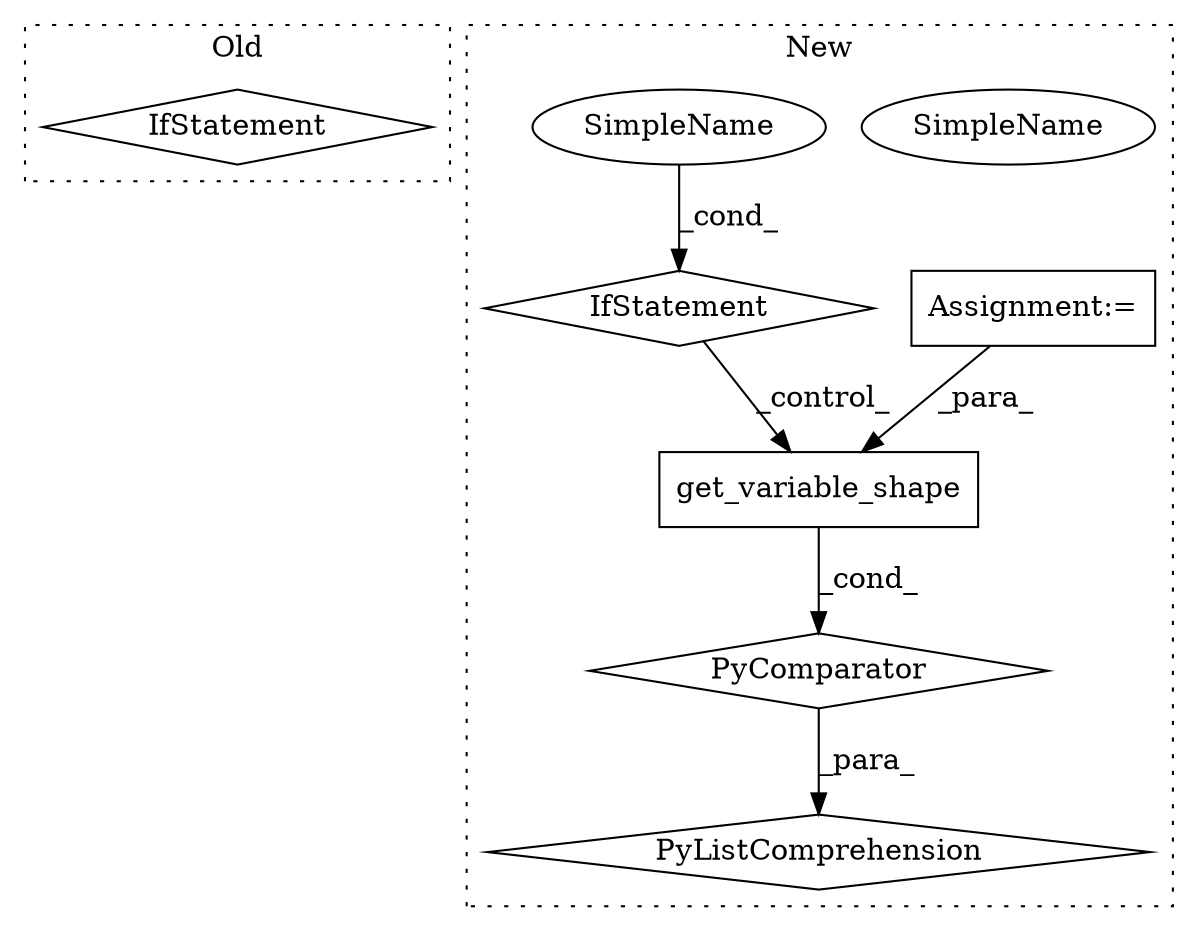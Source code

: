 digraph G {
subgraph cluster0 {
1 [label="IfStatement" a="25" s="9865" l="47" shape="diamond"];
label = "Old";
style="dotted";
}
subgraph cluster1 {
2 [label="get_variable_shape" a="32" s="9755,9775" l="19,1" shape="box"];
3 [label="IfStatement" a="25" s="9834" l="22" shape="diamond"];
4 [label="PyComparator" a="113" s="9834" l="22" shape="diamond"];
5 [label="SimpleName" a="42" s="9851" l="5" shape="ellipse"];
6 [label="Assignment:=" a="7" s="9834" l="22" shape="box"];
7 [label="PyListComprehension" a="109" s="9747" l="117" shape="diamond"];
8 [label="SimpleName" a="42" s="9851" l="5" shape="ellipse"];
label = "New";
style="dotted";
}
2 -> 4 [label="_cond_"];
3 -> 2 [label="_control_"];
4 -> 7 [label="_para_"];
6 -> 2 [label="_para_"];
8 -> 3 [label="_cond_"];
}